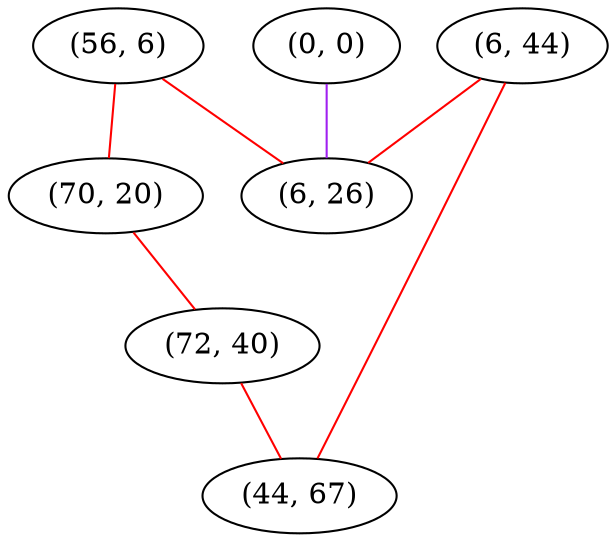 graph "" {
"(0, 0)";
"(56, 6)";
"(70, 20)";
"(72, 40)";
"(6, 44)";
"(6, 26)";
"(44, 67)";
"(0, 0)" -- "(6, 26)"  [color=purple, key=0, weight=4];
"(56, 6)" -- "(70, 20)"  [color=red, key=0, weight=1];
"(56, 6)" -- "(6, 26)"  [color=red, key=0, weight=1];
"(70, 20)" -- "(72, 40)"  [color=red, key=0, weight=1];
"(72, 40)" -- "(44, 67)"  [color=red, key=0, weight=1];
"(6, 44)" -- "(6, 26)"  [color=red, key=0, weight=1];
"(6, 44)" -- "(44, 67)"  [color=red, key=0, weight=1];
}
